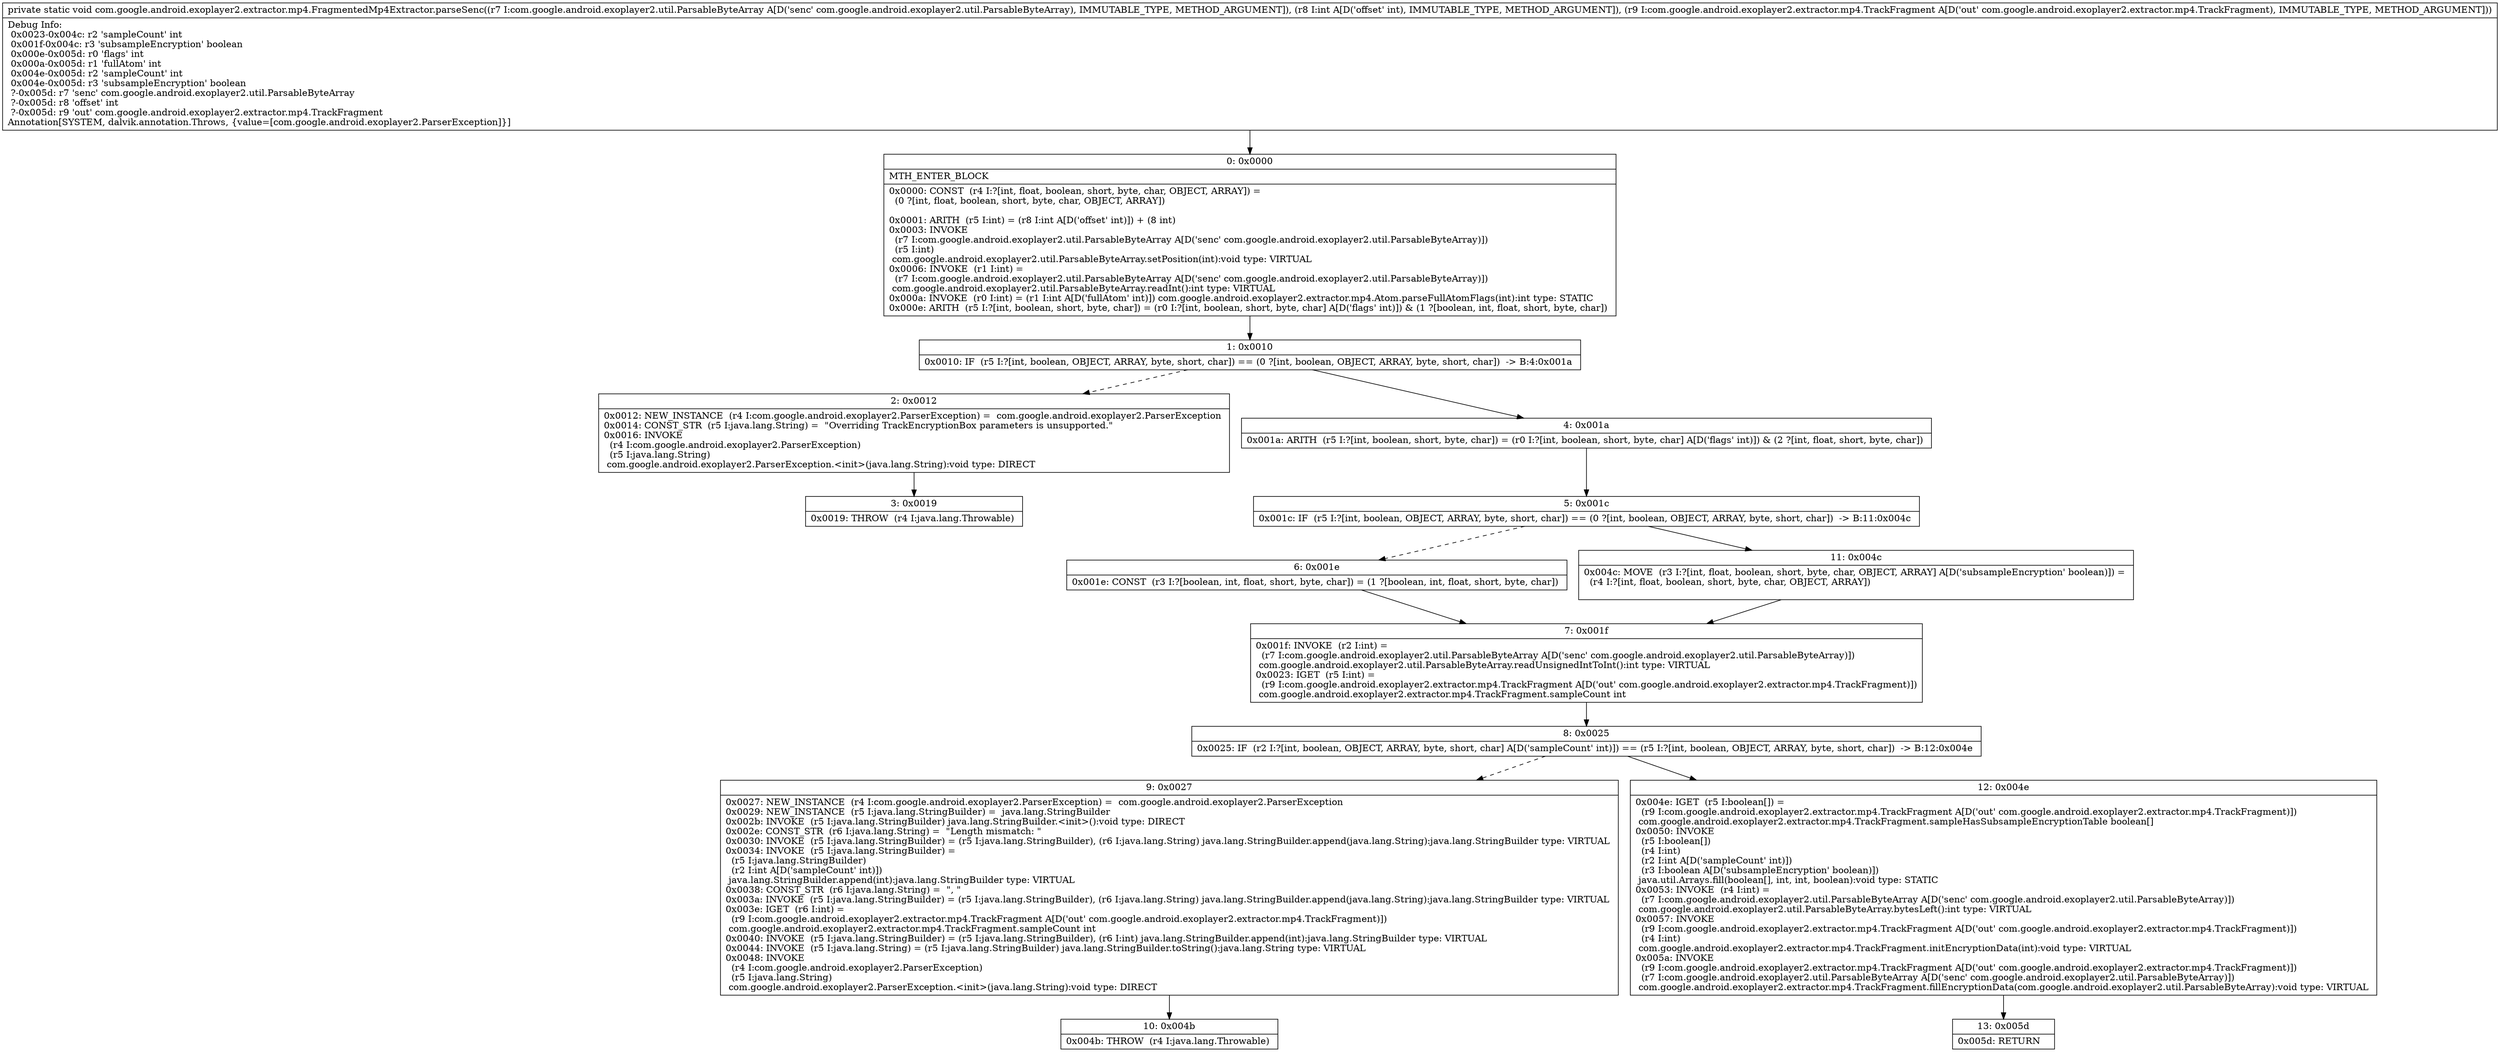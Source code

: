 digraph "CFG forcom.google.android.exoplayer2.extractor.mp4.FragmentedMp4Extractor.parseSenc(Lcom\/google\/android\/exoplayer2\/util\/ParsableByteArray;ILcom\/google\/android\/exoplayer2\/extractor\/mp4\/TrackFragment;)V" {
Node_0 [shape=record,label="{0\:\ 0x0000|MTH_ENTER_BLOCK\l|0x0000: CONST  (r4 I:?[int, float, boolean, short, byte, char, OBJECT, ARRAY]) = \l  (0 ?[int, float, boolean, short, byte, char, OBJECT, ARRAY])\l \l0x0001: ARITH  (r5 I:int) = (r8 I:int A[D('offset' int)]) + (8 int) \l0x0003: INVOKE  \l  (r7 I:com.google.android.exoplayer2.util.ParsableByteArray A[D('senc' com.google.android.exoplayer2.util.ParsableByteArray)])\l  (r5 I:int)\l com.google.android.exoplayer2.util.ParsableByteArray.setPosition(int):void type: VIRTUAL \l0x0006: INVOKE  (r1 I:int) = \l  (r7 I:com.google.android.exoplayer2.util.ParsableByteArray A[D('senc' com.google.android.exoplayer2.util.ParsableByteArray)])\l com.google.android.exoplayer2.util.ParsableByteArray.readInt():int type: VIRTUAL \l0x000a: INVOKE  (r0 I:int) = (r1 I:int A[D('fullAtom' int)]) com.google.android.exoplayer2.extractor.mp4.Atom.parseFullAtomFlags(int):int type: STATIC \l0x000e: ARITH  (r5 I:?[int, boolean, short, byte, char]) = (r0 I:?[int, boolean, short, byte, char] A[D('flags' int)]) & (1 ?[boolean, int, float, short, byte, char]) \l}"];
Node_1 [shape=record,label="{1\:\ 0x0010|0x0010: IF  (r5 I:?[int, boolean, OBJECT, ARRAY, byte, short, char]) == (0 ?[int, boolean, OBJECT, ARRAY, byte, short, char])  \-\> B:4:0x001a \l}"];
Node_2 [shape=record,label="{2\:\ 0x0012|0x0012: NEW_INSTANCE  (r4 I:com.google.android.exoplayer2.ParserException) =  com.google.android.exoplayer2.ParserException \l0x0014: CONST_STR  (r5 I:java.lang.String) =  \"Overriding TrackEncryptionBox parameters is unsupported.\" \l0x0016: INVOKE  \l  (r4 I:com.google.android.exoplayer2.ParserException)\l  (r5 I:java.lang.String)\l com.google.android.exoplayer2.ParserException.\<init\>(java.lang.String):void type: DIRECT \l}"];
Node_3 [shape=record,label="{3\:\ 0x0019|0x0019: THROW  (r4 I:java.lang.Throwable) \l}"];
Node_4 [shape=record,label="{4\:\ 0x001a|0x001a: ARITH  (r5 I:?[int, boolean, short, byte, char]) = (r0 I:?[int, boolean, short, byte, char] A[D('flags' int)]) & (2 ?[int, float, short, byte, char]) \l}"];
Node_5 [shape=record,label="{5\:\ 0x001c|0x001c: IF  (r5 I:?[int, boolean, OBJECT, ARRAY, byte, short, char]) == (0 ?[int, boolean, OBJECT, ARRAY, byte, short, char])  \-\> B:11:0x004c \l}"];
Node_6 [shape=record,label="{6\:\ 0x001e|0x001e: CONST  (r3 I:?[boolean, int, float, short, byte, char]) = (1 ?[boolean, int, float, short, byte, char]) \l}"];
Node_7 [shape=record,label="{7\:\ 0x001f|0x001f: INVOKE  (r2 I:int) = \l  (r7 I:com.google.android.exoplayer2.util.ParsableByteArray A[D('senc' com.google.android.exoplayer2.util.ParsableByteArray)])\l com.google.android.exoplayer2.util.ParsableByteArray.readUnsignedIntToInt():int type: VIRTUAL \l0x0023: IGET  (r5 I:int) = \l  (r9 I:com.google.android.exoplayer2.extractor.mp4.TrackFragment A[D('out' com.google.android.exoplayer2.extractor.mp4.TrackFragment)])\l com.google.android.exoplayer2.extractor.mp4.TrackFragment.sampleCount int \l}"];
Node_8 [shape=record,label="{8\:\ 0x0025|0x0025: IF  (r2 I:?[int, boolean, OBJECT, ARRAY, byte, short, char] A[D('sampleCount' int)]) == (r5 I:?[int, boolean, OBJECT, ARRAY, byte, short, char])  \-\> B:12:0x004e \l}"];
Node_9 [shape=record,label="{9\:\ 0x0027|0x0027: NEW_INSTANCE  (r4 I:com.google.android.exoplayer2.ParserException) =  com.google.android.exoplayer2.ParserException \l0x0029: NEW_INSTANCE  (r5 I:java.lang.StringBuilder) =  java.lang.StringBuilder \l0x002b: INVOKE  (r5 I:java.lang.StringBuilder) java.lang.StringBuilder.\<init\>():void type: DIRECT \l0x002e: CONST_STR  (r6 I:java.lang.String) =  \"Length mismatch: \" \l0x0030: INVOKE  (r5 I:java.lang.StringBuilder) = (r5 I:java.lang.StringBuilder), (r6 I:java.lang.String) java.lang.StringBuilder.append(java.lang.String):java.lang.StringBuilder type: VIRTUAL \l0x0034: INVOKE  (r5 I:java.lang.StringBuilder) = \l  (r5 I:java.lang.StringBuilder)\l  (r2 I:int A[D('sampleCount' int)])\l java.lang.StringBuilder.append(int):java.lang.StringBuilder type: VIRTUAL \l0x0038: CONST_STR  (r6 I:java.lang.String) =  \", \" \l0x003a: INVOKE  (r5 I:java.lang.StringBuilder) = (r5 I:java.lang.StringBuilder), (r6 I:java.lang.String) java.lang.StringBuilder.append(java.lang.String):java.lang.StringBuilder type: VIRTUAL \l0x003e: IGET  (r6 I:int) = \l  (r9 I:com.google.android.exoplayer2.extractor.mp4.TrackFragment A[D('out' com.google.android.exoplayer2.extractor.mp4.TrackFragment)])\l com.google.android.exoplayer2.extractor.mp4.TrackFragment.sampleCount int \l0x0040: INVOKE  (r5 I:java.lang.StringBuilder) = (r5 I:java.lang.StringBuilder), (r6 I:int) java.lang.StringBuilder.append(int):java.lang.StringBuilder type: VIRTUAL \l0x0044: INVOKE  (r5 I:java.lang.String) = (r5 I:java.lang.StringBuilder) java.lang.StringBuilder.toString():java.lang.String type: VIRTUAL \l0x0048: INVOKE  \l  (r4 I:com.google.android.exoplayer2.ParserException)\l  (r5 I:java.lang.String)\l com.google.android.exoplayer2.ParserException.\<init\>(java.lang.String):void type: DIRECT \l}"];
Node_10 [shape=record,label="{10\:\ 0x004b|0x004b: THROW  (r4 I:java.lang.Throwable) \l}"];
Node_11 [shape=record,label="{11\:\ 0x004c|0x004c: MOVE  (r3 I:?[int, float, boolean, short, byte, char, OBJECT, ARRAY] A[D('subsampleEncryption' boolean)]) = \l  (r4 I:?[int, float, boolean, short, byte, char, OBJECT, ARRAY])\l \l}"];
Node_12 [shape=record,label="{12\:\ 0x004e|0x004e: IGET  (r5 I:boolean[]) = \l  (r9 I:com.google.android.exoplayer2.extractor.mp4.TrackFragment A[D('out' com.google.android.exoplayer2.extractor.mp4.TrackFragment)])\l com.google.android.exoplayer2.extractor.mp4.TrackFragment.sampleHasSubsampleEncryptionTable boolean[] \l0x0050: INVOKE  \l  (r5 I:boolean[])\l  (r4 I:int)\l  (r2 I:int A[D('sampleCount' int)])\l  (r3 I:boolean A[D('subsampleEncryption' boolean)])\l java.util.Arrays.fill(boolean[], int, int, boolean):void type: STATIC \l0x0053: INVOKE  (r4 I:int) = \l  (r7 I:com.google.android.exoplayer2.util.ParsableByteArray A[D('senc' com.google.android.exoplayer2.util.ParsableByteArray)])\l com.google.android.exoplayer2.util.ParsableByteArray.bytesLeft():int type: VIRTUAL \l0x0057: INVOKE  \l  (r9 I:com.google.android.exoplayer2.extractor.mp4.TrackFragment A[D('out' com.google.android.exoplayer2.extractor.mp4.TrackFragment)])\l  (r4 I:int)\l com.google.android.exoplayer2.extractor.mp4.TrackFragment.initEncryptionData(int):void type: VIRTUAL \l0x005a: INVOKE  \l  (r9 I:com.google.android.exoplayer2.extractor.mp4.TrackFragment A[D('out' com.google.android.exoplayer2.extractor.mp4.TrackFragment)])\l  (r7 I:com.google.android.exoplayer2.util.ParsableByteArray A[D('senc' com.google.android.exoplayer2.util.ParsableByteArray)])\l com.google.android.exoplayer2.extractor.mp4.TrackFragment.fillEncryptionData(com.google.android.exoplayer2.util.ParsableByteArray):void type: VIRTUAL \l}"];
Node_13 [shape=record,label="{13\:\ 0x005d|0x005d: RETURN   \l}"];
MethodNode[shape=record,label="{private static void com.google.android.exoplayer2.extractor.mp4.FragmentedMp4Extractor.parseSenc((r7 I:com.google.android.exoplayer2.util.ParsableByteArray A[D('senc' com.google.android.exoplayer2.util.ParsableByteArray), IMMUTABLE_TYPE, METHOD_ARGUMENT]), (r8 I:int A[D('offset' int), IMMUTABLE_TYPE, METHOD_ARGUMENT]), (r9 I:com.google.android.exoplayer2.extractor.mp4.TrackFragment A[D('out' com.google.android.exoplayer2.extractor.mp4.TrackFragment), IMMUTABLE_TYPE, METHOD_ARGUMENT]))  | Debug Info:\l  0x0023\-0x004c: r2 'sampleCount' int\l  0x001f\-0x004c: r3 'subsampleEncryption' boolean\l  0x000e\-0x005d: r0 'flags' int\l  0x000a\-0x005d: r1 'fullAtom' int\l  0x004e\-0x005d: r2 'sampleCount' int\l  0x004e\-0x005d: r3 'subsampleEncryption' boolean\l  ?\-0x005d: r7 'senc' com.google.android.exoplayer2.util.ParsableByteArray\l  ?\-0x005d: r8 'offset' int\l  ?\-0x005d: r9 'out' com.google.android.exoplayer2.extractor.mp4.TrackFragment\lAnnotation[SYSTEM, dalvik.annotation.Throws, \{value=[com.google.android.exoplayer2.ParserException]\}]\l}"];
MethodNode -> Node_0;
Node_0 -> Node_1;
Node_1 -> Node_2[style=dashed];
Node_1 -> Node_4;
Node_2 -> Node_3;
Node_4 -> Node_5;
Node_5 -> Node_6[style=dashed];
Node_5 -> Node_11;
Node_6 -> Node_7;
Node_7 -> Node_8;
Node_8 -> Node_9[style=dashed];
Node_8 -> Node_12;
Node_9 -> Node_10;
Node_11 -> Node_7;
Node_12 -> Node_13;
}

